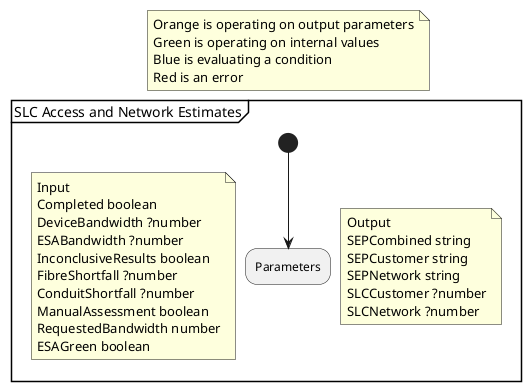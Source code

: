 @startuml

skinparam MovingData_DocumentType InputOutputProcessV1

floating note
  Orange is operating on output parameters
  Green is operating on internal values
  Blue is evaluating a condition
  Red is an error
endnote
note left
  a
endnote
note right
  b
endnote

partition "SLC Access and Network Estimates" {
  start

  :Parameters;

  note left
      Input
      Completed boolean
      DeviceBandwidth ?number
      ESABandwidth ?number
      InconclusiveResults boolean
      FibreShortfall ?number
      ConduitShortfall ?number
      ManualAssessment boolean
      RequestedBandwidth number
      ESAGreen boolean
  endnote
  note right
      Output
      SEPCombined string
      SEPCustomer string
      SEPNetwork string
      SLCCustomer ?number
      SLCNetwork ?number
  endnote
}

@enduml
